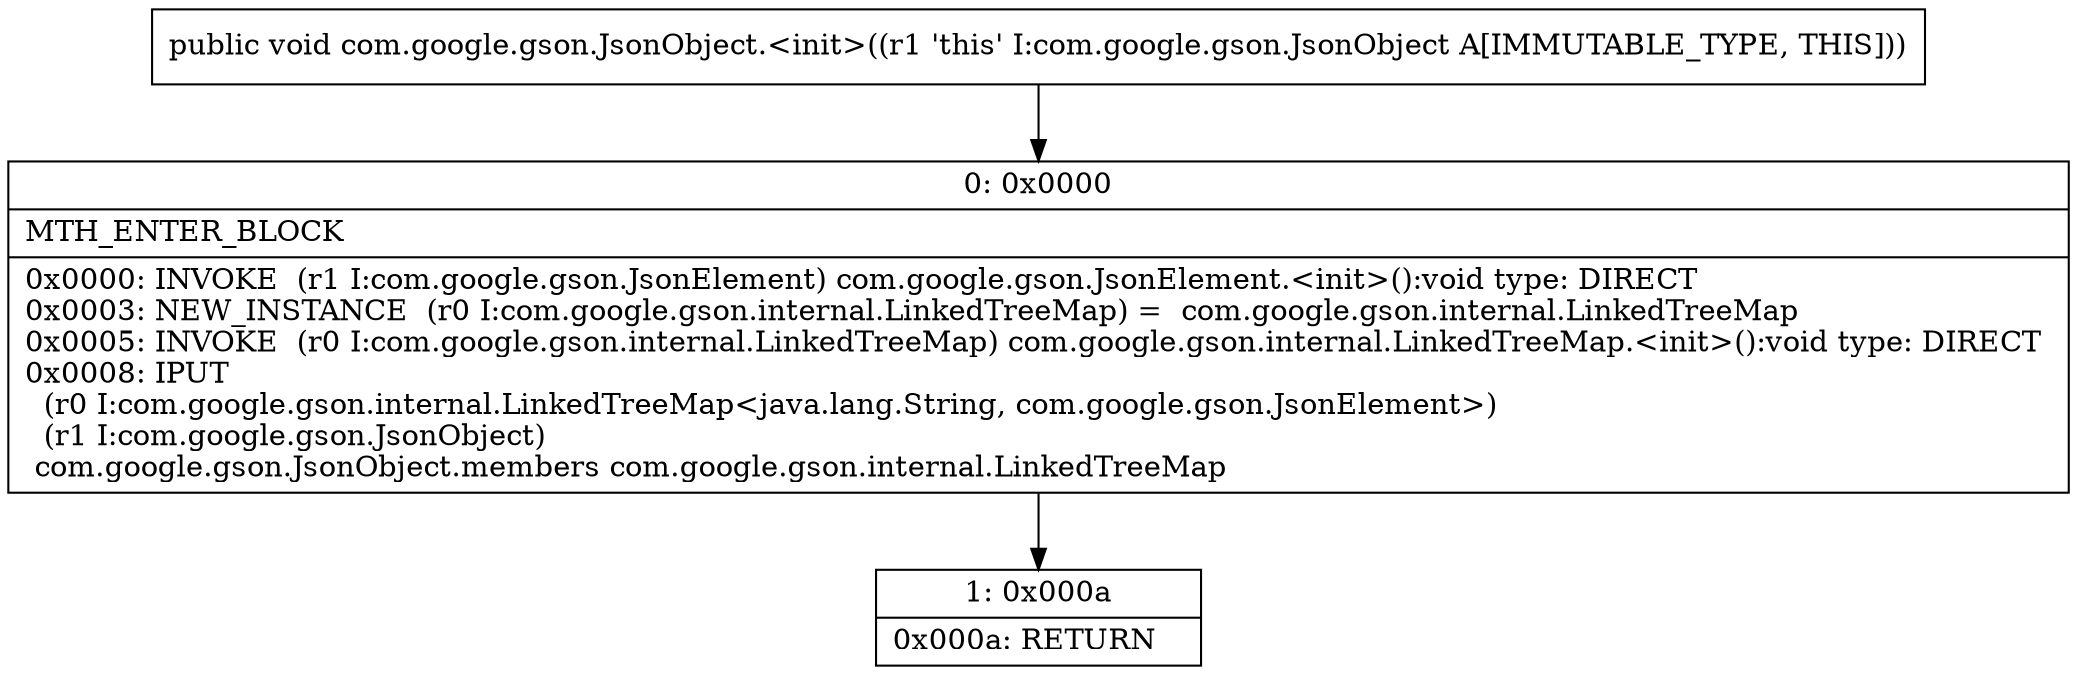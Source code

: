 digraph "CFG forcom.google.gson.JsonObject.\<init\>()V" {
Node_0 [shape=record,label="{0\:\ 0x0000|MTH_ENTER_BLOCK\l|0x0000: INVOKE  (r1 I:com.google.gson.JsonElement) com.google.gson.JsonElement.\<init\>():void type: DIRECT \l0x0003: NEW_INSTANCE  (r0 I:com.google.gson.internal.LinkedTreeMap) =  com.google.gson.internal.LinkedTreeMap \l0x0005: INVOKE  (r0 I:com.google.gson.internal.LinkedTreeMap) com.google.gson.internal.LinkedTreeMap.\<init\>():void type: DIRECT \l0x0008: IPUT  \l  (r0 I:com.google.gson.internal.LinkedTreeMap\<java.lang.String, com.google.gson.JsonElement\>)\l  (r1 I:com.google.gson.JsonObject)\l com.google.gson.JsonObject.members com.google.gson.internal.LinkedTreeMap \l}"];
Node_1 [shape=record,label="{1\:\ 0x000a|0x000a: RETURN   \l}"];
MethodNode[shape=record,label="{public void com.google.gson.JsonObject.\<init\>((r1 'this' I:com.google.gson.JsonObject A[IMMUTABLE_TYPE, THIS])) }"];
MethodNode -> Node_0;
Node_0 -> Node_1;
}

